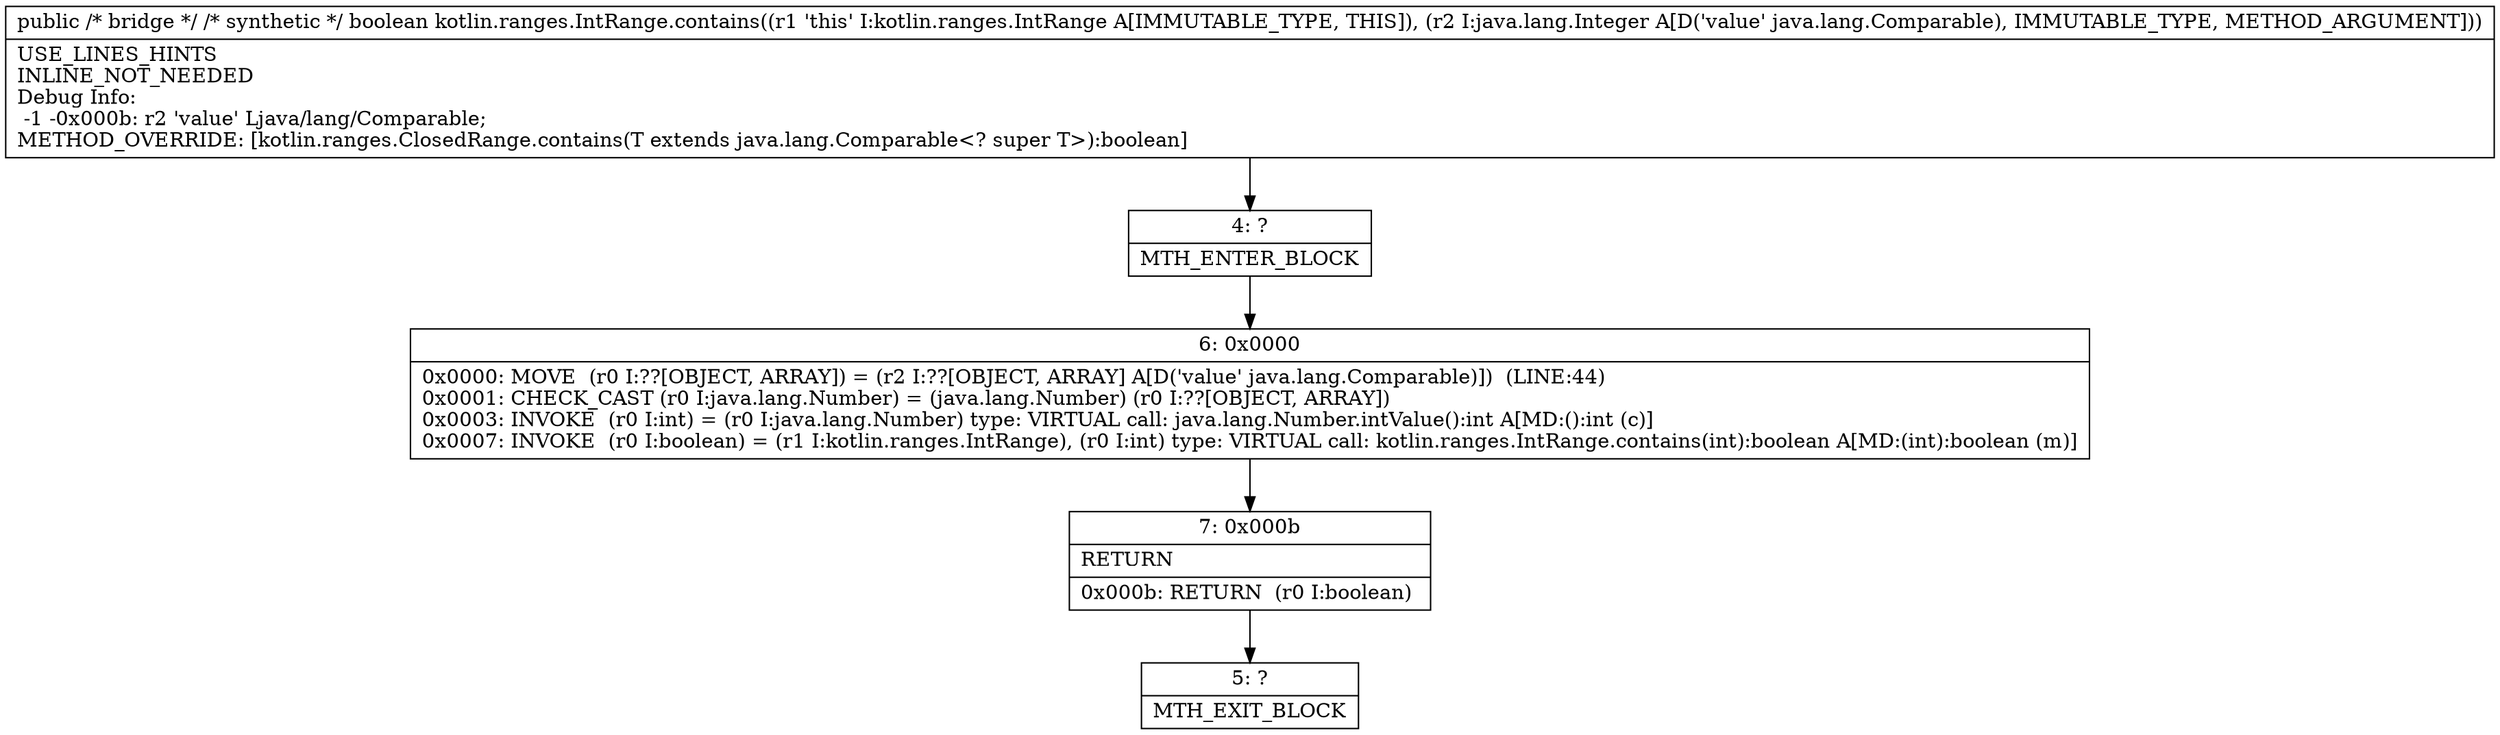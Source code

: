 digraph "CFG forkotlin.ranges.IntRange.contains(Ljava\/lang\/Comparable;)Z" {
Node_4 [shape=record,label="{4\:\ ?|MTH_ENTER_BLOCK\l}"];
Node_6 [shape=record,label="{6\:\ 0x0000|0x0000: MOVE  (r0 I:??[OBJECT, ARRAY]) = (r2 I:??[OBJECT, ARRAY] A[D('value' java.lang.Comparable)])  (LINE:44)\l0x0001: CHECK_CAST (r0 I:java.lang.Number) = (java.lang.Number) (r0 I:??[OBJECT, ARRAY]) \l0x0003: INVOKE  (r0 I:int) = (r0 I:java.lang.Number) type: VIRTUAL call: java.lang.Number.intValue():int A[MD:():int (c)]\l0x0007: INVOKE  (r0 I:boolean) = (r1 I:kotlin.ranges.IntRange), (r0 I:int) type: VIRTUAL call: kotlin.ranges.IntRange.contains(int):boolean A[MD:(int):boolean (m)]\l}"];
Node_7 [shape=record,label="{7\:\ 0x000b|RETURN\l|0x000b: RETURN  (r0 I:boolean) \l}"];
Node_5 [shape=record,label="{5\:\ ?|MTH_EXIT_BLOCK\l}"];
MethodNode[shape=record,label="{public \/* bridge *\/ \/* synthetic *\/ boolean kotlin.ranges.IntRange.contains((r1 'this' I:kotlin.ranges.IntRange A[IMMUTABLE_TYPE, THIS]), (r2 I:java.lang.Integer A[D('value' java.lang.Comparable), IMMUTABLE_TYPE, METHOD_ARGUMENT]))  | USE_LINES_HINTS\lINLINE_NOT_NEEDED\lDebug Info:\l  \-1 \-0x000b: r2 'value' Ljava\/lang\/Comparable;\lMETHOD_OVERRIDE: [kotlin.ranges.ClosedRange.contains(T extends java.lang.Comparable\<? super T\>):boolean]\l}"];
MethodNode -> Node_4;Node_4 -> Node_6;
Node_6 -> Node_7;
Node_7 -> Node_5;
}

